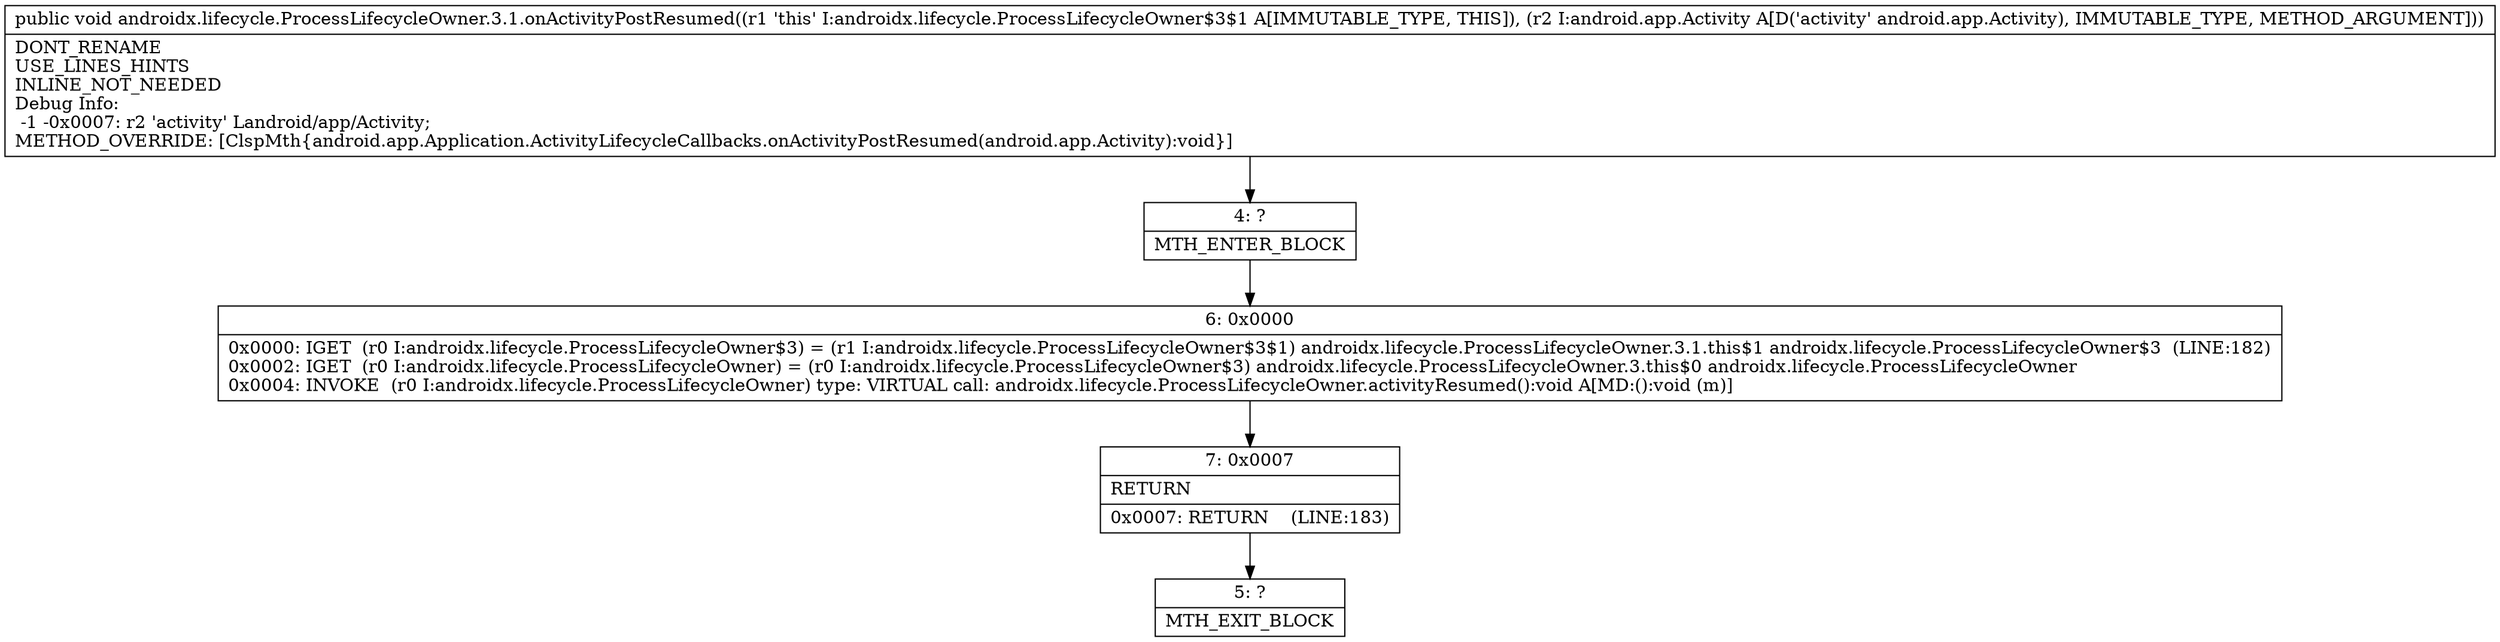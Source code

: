 digraph "CFG forandroidx.lifecycle.ProcessLifecycleOwner.3.1.onActivityPostResumed(Landroid\/app\/Activity;)V" {
Node_4 [shape=record,label="{4\:\ ?|MTH_ENTER_BLOCK\l}"];
Node_6 [shape=record,label="{6\:\ 0x0000|0x0000: IGET  (r0 I:androidx.lifecycle.ProcessLifecycleOwner$3) = (r1 I:androidx.lifecycle.ProcessLifecycleOwner$3$1) androidx.lifecycle.ProcessLifecycleOwner.3.1.this$1 androidx.lifecycle.ProcessLifecycleOwner$3  (LINE:182)\l0x0002: IGET  (r0 I:androidx.lifecycle.ProcessLifecycleOwner) = (r0 I:androidx.lifecycle.ProcessLifecycleOwner$3) androidx.lifecycle.ProcessLifecycleOwner.3.this$0 androidx.lifecycle.ProcessLifecycleOwner \l0x0004: INVOKE  (r0 I:androidx.lifecycle.ProcessLifecycleOwner) type: VIRTUAL call: androidx.lifecycle.ProcessLifecycleOwner.activityResumed():void A[MD:():void (m)]\l}"];
Node_7 [shape=record,label="{7\:\ 0x0007|RETURN\l|0x0007: RETURN    (LINE:183)\l}"];
Node_5 [shape=record,label="{5\:\ ?|MTH_EXIT_BLOCK\l}"];
MethodNode[shape=record,label="{public void androidx.lifecycle.ProcessLifecycleOwner.3.1.onActivityPostResumed((r1 'this' I:androidx.lifecycle.ProcessLifecycleOwner$3$1 A[IMMUTABLE_TYPE, THIS]), (r2 I:android.app.Activity A[D('activity' android.app.Activity), IMMUTABLE_TYPE, METHOD_ARGUMENT]))  | DONT_RENAME\lUSE_LINES_HINTS\lINLINE_NOT_NEEDED\lDebug Info:\l  \-1 \-0x0007: r2 'activity' Landroid\/app\/Activity;\lMETHOD_OVERRIDE: [ClspMth\{android.app.Application.ActivityLifecycleCallbacks.onActivityPostResumed(android.app.Activity):void\}]\l}"];
MethodNode -> Node_4;Node_4 -> Node_6;
Node_6 -> Node_7;
Node_7 -> Node_5;
}

